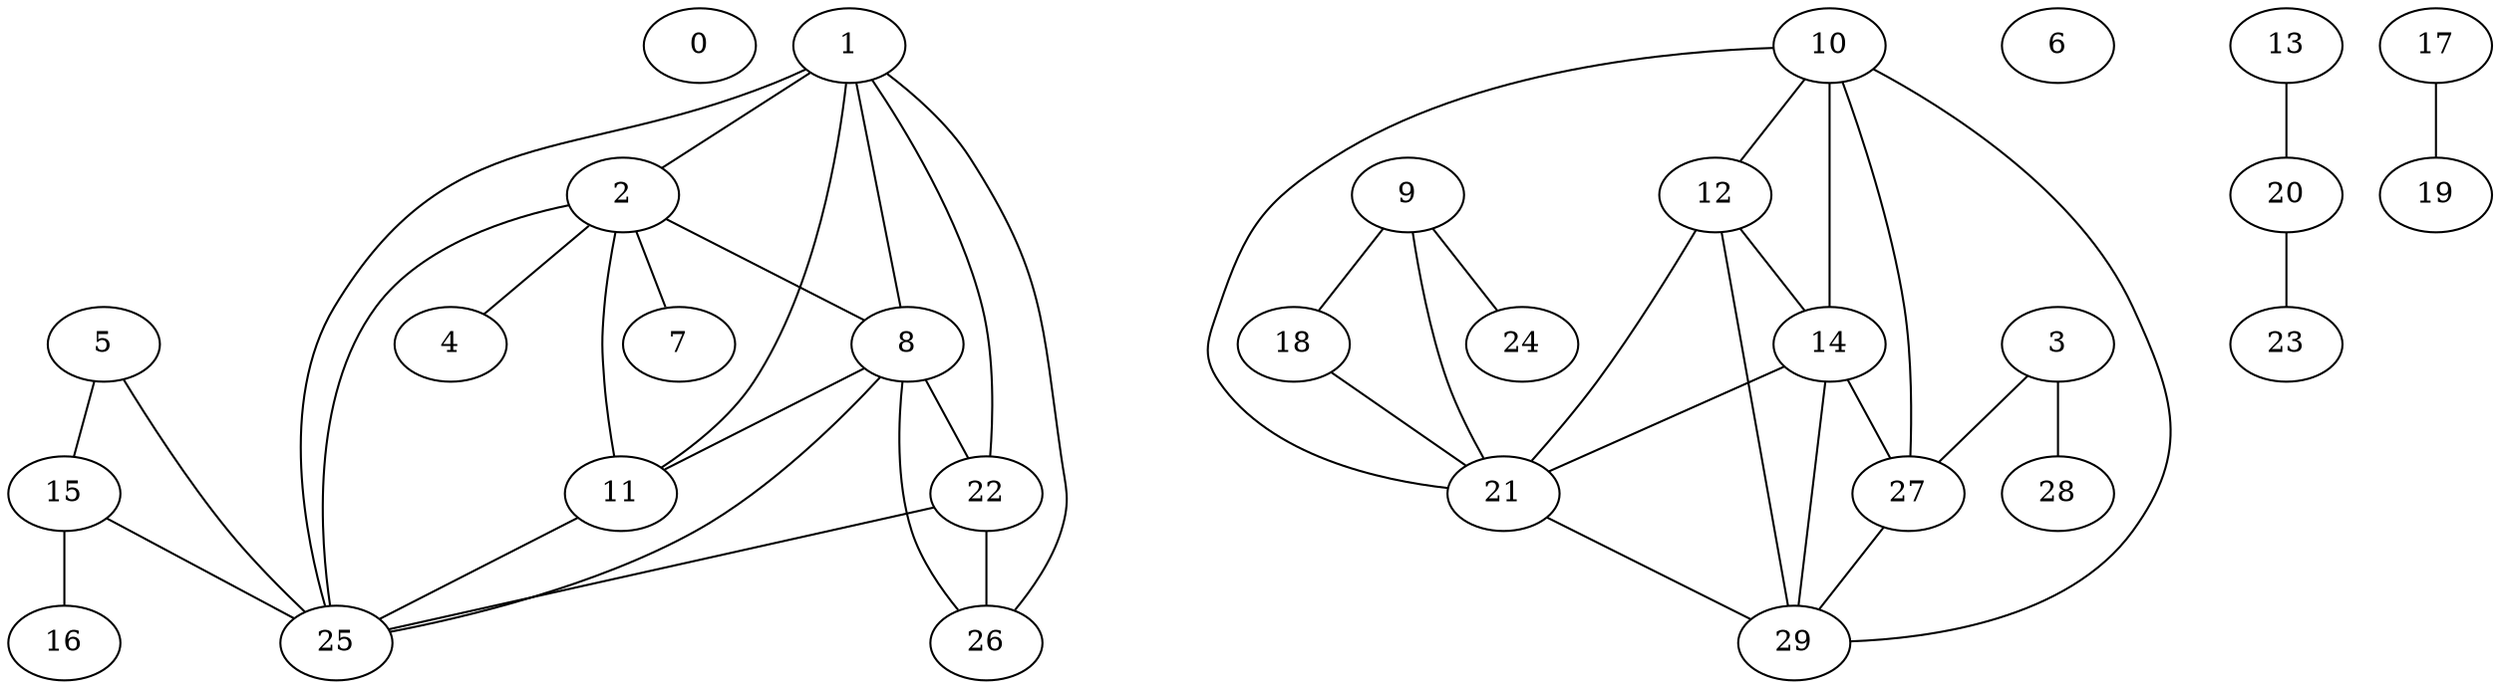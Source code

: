 graph {
0;
1;
2;
3;
4;
5;
6;
7;
8;
9;
10;
11;
12;
13;
14;
15;
16;
17;
18;
19;
20;
21;
22;
23;
24;
25;
26;
27;
28;
29;
1--2;
1--8;
1--11;
1--22;
1--25;
1--26;
2--4;
2--7;
2--8;
2--11;
2--25;
3--27;
3--28;
5--15;
5--25;
8--11;
8--22;
8--25;
8--26;
9--18;
9--21;
9--24;
10--12;
10--14;
10--21;
10--27;
10--29;
11--25;
12--14;
12--21;
12--29;
13--20;
14--21;
14--27;
14--29;
15--16;
15--25;
17--19;
18--21;
20--23;
21--29;
22--25;
22--26;
27--29;
}